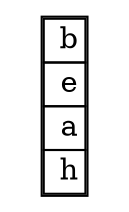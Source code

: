 digraph G { 
  node [shape = name]; 
  2[label=  <<table border= "1 " cellspacing= " 0 "><tr> 
<td> b</td> </tr> 
<tr> 
<td> e</td> </tr> 
<tr> 
<td> a</td> </tr> 
<tr> 
<td> h</td> </tr> 
</table>>  shape = none ]; 
 }
